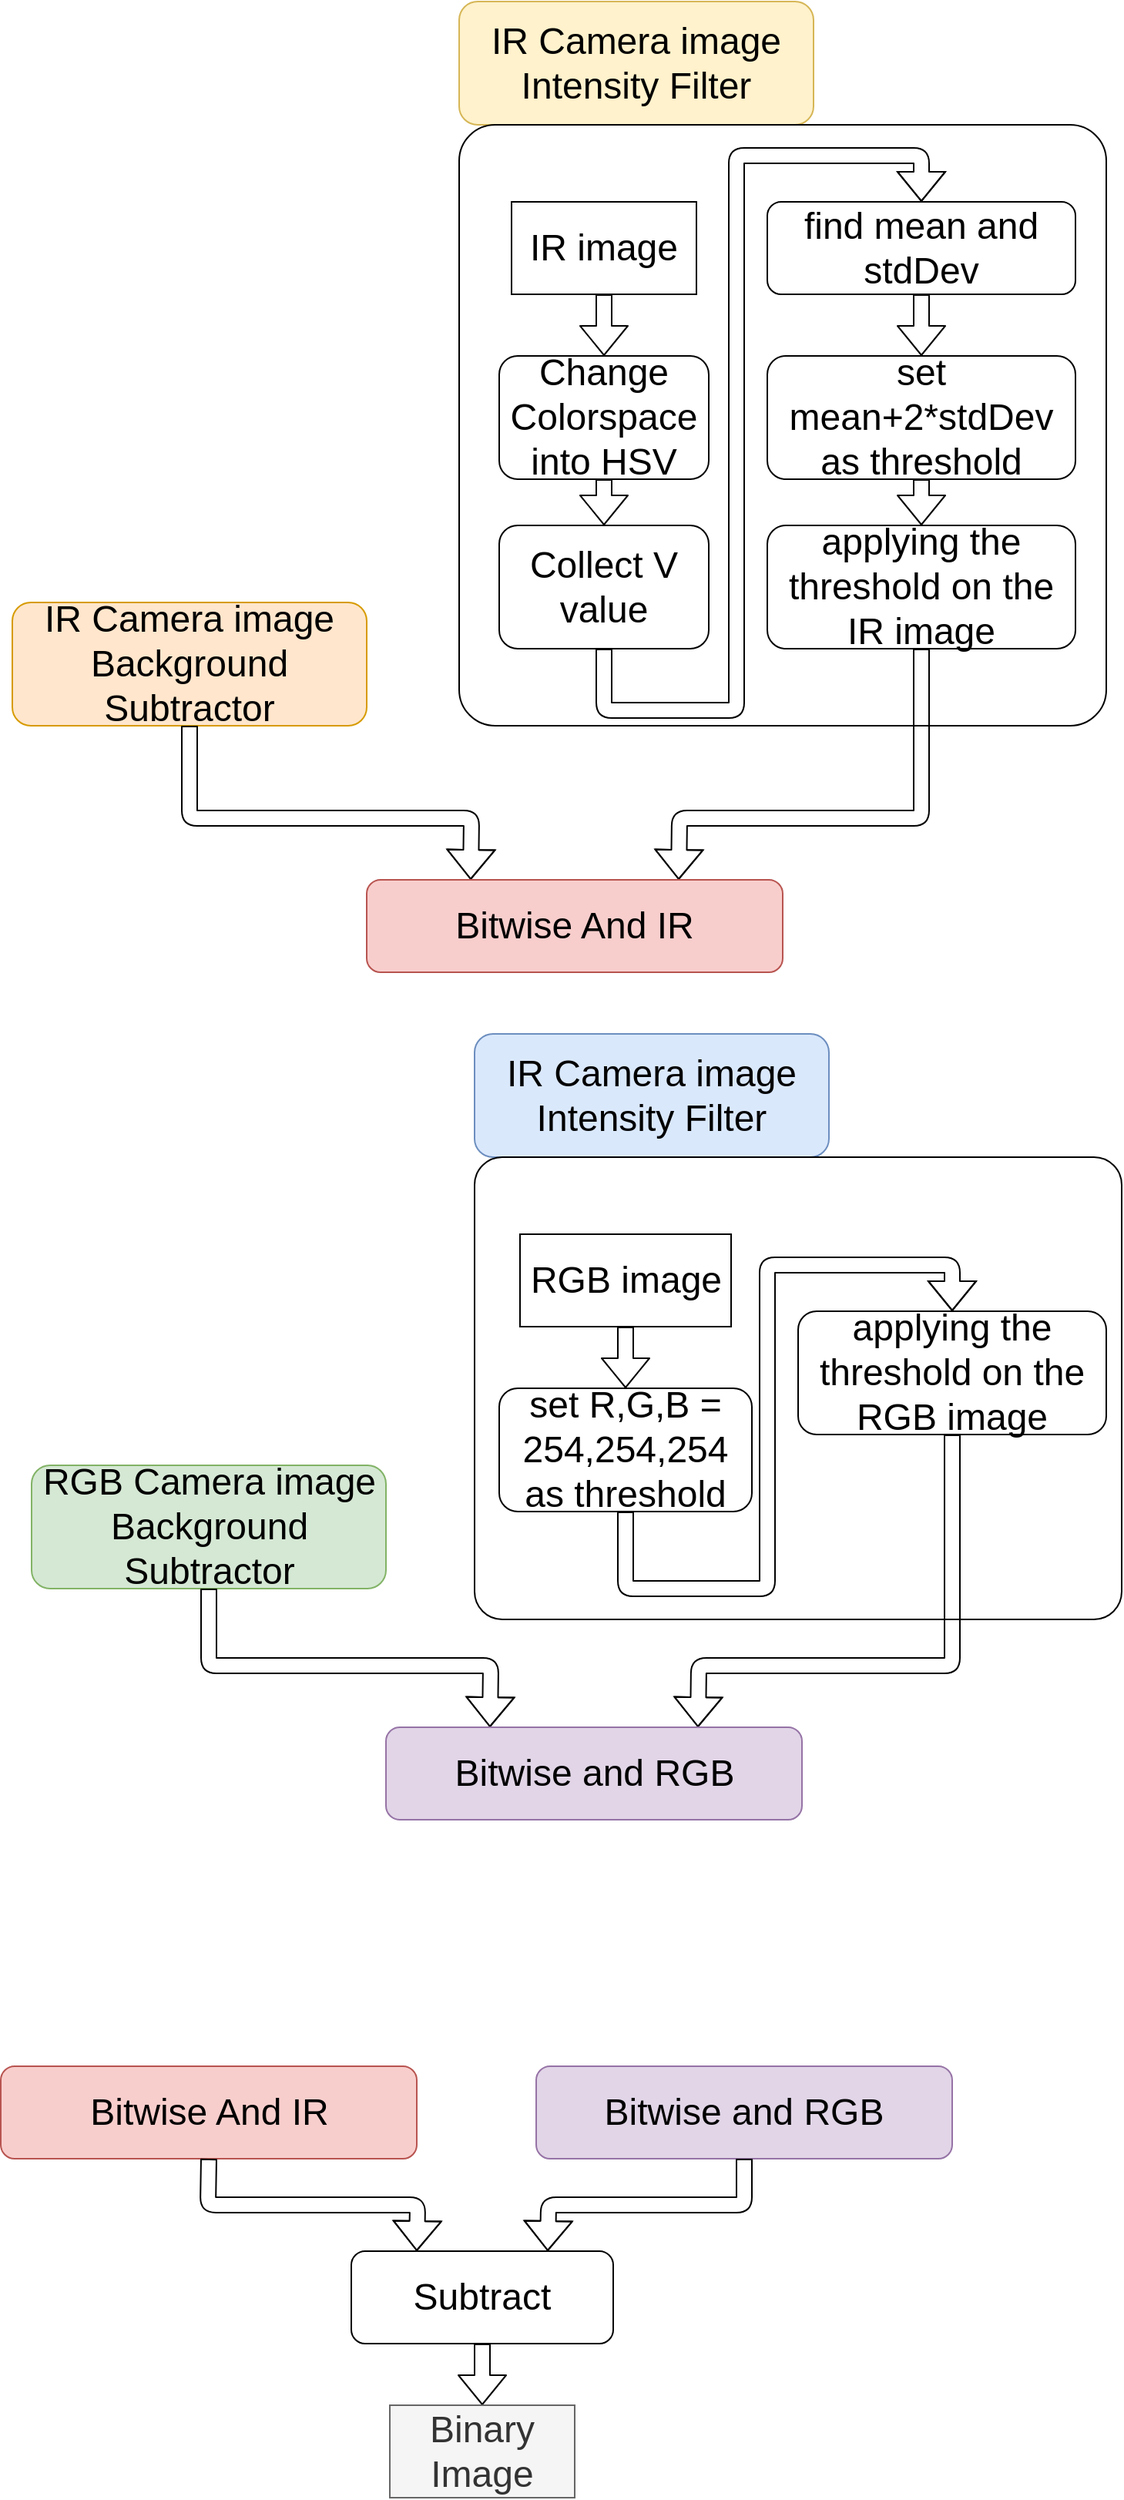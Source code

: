 <mxfile version="13.8.0" type="device"><diagram id="vEx_U4-_0kelfNmFImVj" name="Page-1"><mxGraphModel dx="1038" dy="524" grid="1" gridSize="10" guides="1" tooltips="1" connect="1" arrows="1" fold="1" page="1" pageScale="1" pageWidth="827" pageHeight="1169" math="0" shadow="0"><root><mxCell id="0"/><mxCell id="1" parent="0"/><mxCell id="eALNLaxCbA5Q5hyOubQd-1" value="IR Camera image&lt;br style=&quot;font-size: 24px;&quot;&gt;Background Subtractor" style="rounded=1;whiteSpace=wrap;html=1;fontSize=24;fillColor=#ffe6cc;strokeColor=#d79b00;" parent="1" vertex="1"><mxGeometry x="90" y="590" width="230" height="80" as="geometry"/></mxCell><mxCell id="eALNLaxCbA5Q5hyOubQd-2" value="IR Camera image&lt;br style=&quot;font-size: 24px&quot;&gt;Intensity Filter" style="rounded=1;whiteSpace=wrap;html=1;fontSize=24;fillColor=#fff2cc;strokeColor=#d6b656;" parent="1" vertex="1"><mxGeometry x="380" y="200" width="230" height="80" as="geometry"/></mxCell><mxCell id="eALNLaxCbA5Q5hyOubQd-3" value="" style="rounded=1;whiteSpace=wrap;html=1;fontSize=24;fillColor=none;arcSize=6;" parent="1" vertex="1"><mxGeometry x="380" y="280" width="420" height="390" as="geometry"/></mxCell><mxCell id="eALNLaxCbA5Q5hyOubQd-5" value="IR image" style="rounded=0;whiteSpace=wrap;html=1;fillColor=none;fontSize=24;" parent="1" vertex="1"><mxGeometry x="414" y="330" width="120" height="60" as="geometry"/></mxCell><mxCell id="eALNLaxCbA5Q5hyOubQd-6" value="" style="shape=flexArrow;endArrow=classic;html=1;fontSize=24;exitX=0.5;exitY=1;exitDx=0;exitDy=0;entryX=0.5;entryY=0;entryDx=0;entryDy=0;" parent="1" source="eALNLaxCbA5Q5hyOubQd-5" target="eALNLaxCbA5Q5hyOubQd-7" edge="1"><mxGeometry width="50" height="50" relative="1" as="geometry"><mxPoint x="390" y="440" as="sourcePoint"/><mxPoint x="440" y="390" as="targetPoint"/></mxGeometry></mxCell><mxCell id="eALNLaxCbA5Q5hyOubQd-7" value="Change Colorspace into HSV" style="rounded=1;whiteSpace=wrap;html=1;fillColor=none;fontSize=24;" parent="1" vertex="1"><mxGeometry x="406" y="430" width="136" height="80" as="geometry"/></mxCell><mxCell id="eALNLaxCbA5Q5hyOubQd-8" value="Collect V value" style="rounded=1;whiteSpace=wrap;html=1;fillColor=none;fontSize=24;" parent="1" vertex="1"><mxGeometry x="406" y="540" width="136" height="80" as="geometry"/></mxCell><mxCell id="eALNLaxCbA5Q5hyOubQd-10" value="" style="shape=flexArrow;endArrow=classic;html=1;fontSize=24;exitX=0.5;exitY=1;exitDx=0;exitDy=0;" parent="1" source="eALNLaxCbA5Q5hyOubQd-7" target="eALNLaxCbA5Q5hyOubQd-8" edge="1"><mxGeometry width="50" height="50" relative="1" as="geometry"><mxPoint x="541.31" y="520.0" as="sourcePoint"/><mxPoint x="541.31" y="550.0" as="targetPoint"/></mxGeometry></mxCell><mxCell id="eALNLaxCbA5Q5hyOubQd-11" value="" style="shape=flexArrow;endArrow=classic;html=1;fontSize=24;exitX=0.5;exitY=1;exitDx=0;exitDy=0;entryX=0.5;entryY=0;entryDx=0;entryDy=0;" parent="1" source="eALNLaxCbA5Q5hyOubQd-8" target="eALNLaxCbA5Q5hyOubQd-12" edge="1"><mxGeometry width="50" height="50" relative="1" as="geometry"><mxPoint x="484" y="520" as="sourcePoint"/><mxPoint x="484" y="550" as="targetPoint"/><Array as="points"><mxPoint x="474" y="660"/><mxPoint x="560" y="660"/><mxPoint x="560" y="300"/><mxPoint x="680" y="300"/></Array></mxGeometry></mxCell><mxCell id="eALNLaxCbA5Q5hyOubQd-12" value="find mean and stdDev" style="rounded=1;whiteSpace=wrap;html=1;fillColor=none;fontSize=24;" parent="1" vertex="1"><mxGeometry x="580" y="330" width="200" height="60" as="geometry"/></mxCell><mxCell id="eALNLaxCbA5Q5hyOubQd-13" value="set mean+2*stdDev as threshold" style="rounded=1;whiteSpace=wrap;html=1;fillColor=none;fontSize=24;" parent="1" vertex="1"><mxGeometry x="580" y="430" width="200" height="80" as="geometry"/></mxCell><mxCell id="eALNLaxCbA5Q5hyOubQd-15" value="" style="shape=flexArrow;endArrow=classic;html=1;fontSize=24;entryX=0.5;entryY=0;entryDx=0;entryDy=0;exitX=0.5;exitY=1;exitDx=0;exitDy=0;" parent="1" source="eALNLaxCbA5Q5hyOubQd-12" target="eALNLaxCbA5Q5hyOubQd-13" edge="1"><mxGeometry width="50" height="50" relative="1" as="geometry"><mxPoint x="685" y="391" as="sourcePoint"/><mxPoint x="484" y="440.0" as="targetPoint"/></mxGeometry></mxCell><mxCell id="eALNLaxCbA5Q5hyOubQd-16" value="applying the threshold on the IR image" style="rounded=1;whiteSpace=wrap;html=1;fillColor=none;fontSize=24;" parent="1" vertex="1"><mxGeometry x="580" y="540" width="200" height="80" as="geometry"/></mxCell><mxCell id="eALNLaxCbA5Q5hyOubQd-18" value="" style="shape=flexArrow;endArrow=classic;html=1;fontSize=24;entryX=0.5;entryY=0;entryDx=0;entryDy=0;exitX=0.5;exitY=1;exitDx=0;exitDy=0;" parent="1" source="eALNLaxCbA5Q5hyOubQd-13" target="eALNLaxCbA5Q5hyOubQd-16" edge="1"><mxGeometry width="50" height="50" relative="1" as="geometry"><mxPoint x="690.0" y="400.0" as="sourcePoint"/><mxPoint x="690.0" y="440.0" as="targetPoint"/></mxGeometry></mxCell><mxCell id="eALNLaxCbA5Q5hyOubQd-19" value="" style="shape=flexArrow;endArrow=classic;html=1;fontSize=24;exitX=0.5;exitY=1;exitDx=0;exitDy=0;entryX=0.75;entryY=0;entryDx=0;entryDy=0;" parent="1" source="eALNLaxCbA5Q5hyOubQd-16" target="eALNLaxCbA5Q5hyOubQd-21" edge="1"><mxGeometry width="50" height="50" relative="1" as="geometry"><mxPoint x="690.0" y="520" as="sourcePoint"/><mxPoint x="680" y="720" as="targetPoint"/><Array as="points"><mxPoint x="680" y="730"/><mxPoint x="523" y="730"/></Array></mxGeometry></mxCell><mxCell id="eALNLaxCbA5Q5hyOubQd-20" value="" style="shape=flexArrow;endArrow=classic;html=1;fontSize=24;exitX=0.5;exitY=1;exitDx=0;exitDy=0;entryX=0.25;entryY=0;entryDx=0;entryDy=0;" parent="1" source="eALNLaxCbA5Q5hyOubQd-1" target="eALNLaxCbA5Q5hyOubQd-21" edge="1"><mxGeometry width="50" height="50" relative="1" as="geometry"><mxPoint x="330" y="520" as="sourcePoint"/><mxPoint x="205" y="720" as="targetPoint"/><Array as="points"><mxPoint x="205" y="730"/><mxPoint x="388" y="730"/></Array></mxGeometry></mxCell><mxCell id="eALNLaxCbA5Q5hyOubQd-21" value="Bitwise And IR" style="rounded=1;whiteSpace=wrap;html=1;fillColor=#f8cecc;fontSize=24;strokeColor=#b85450;" parent="1" vertex="1"><mxGeometry x="320" y="770" width="270" height="60" as="geometry"/></mxCell><mxCell id="eALNLaxCbA5Q5hyOubQd-22" value="RGB Camera image&lt;br style=&quot;font-size: 24px&quot;&gt;Background Subtractor" style="rounded=1;whiteSpace=wrap;html=1;fontSize=24;fillColor=#d5e8d4;strokeColor=#82b366;" parent="1" vertex="1"><mxGeometry x="102.5" y="1150" width="230" height="80" as="geometry"/></mxCell><mxCell id="eALNLaxCbA5Q5hyOubQd-23" value="IR Camera image&lt;br style=&quot;font-size: 24px&quot;&gt;Intensity Filter" style="rounded=1;whiteSpace=wrap;html=1;fontSize=24;fillColor=#dae8fc;strokeColor=#6c8ebf;" parent="1" vertex="1"><mxGeometry x="390" y="870" width="230" height="80" as="geometry"/></mxCell><mxCell id="eALNLaxCbA5Q5hyOubQd-24" value="" style="rounded=1;whiteSpace=wrap;html=1;fontSize=24;fillColor=none;arcSize=6;" parent="1" vertex="1"><mxGeometry x="390" y="950" width="420" height="300" as="geometry"/></mxCell><mxCell id="eALNLaxCbA5Q5hyOubQd-26" value="RGB image" style="rounded=0;whiteSpace=wrap;html=1;fillColor=none;fontSize=24;" parent="1" vertex="1"><mxGeometry x="419.5" y="1000" width="137" height="60" as="geometry"/></mxCell><mxCell id="eALNLaxCbA5Q5hyOubQd-27" value="set R,G,B = 254,254,254 as threshold" style="rounded=1;whiteSpace=wrap;html=1;fillColor=none;fontSize=24;" parent="1" vertex="1"><mxGeometry x="406" y="1100" width="164" height="80" as="geometry"/></mxCell><mxCell id="eALNLaxCbA5Q5hyOubQd-28" value="" style="shape=flexArrow;endArrow=classic;html=1;fontSize=24;exitX=0.5;exitY=1;exitDx=0;exitDy=0;entryX=0.5;entryY=0;entryDx=0;entryDy=0;" parent="1" source="eALNLaxCbA5Q5hyOubQd-26" target="eALNLaxCbA5Q5hyOubQd-27" edge="1"><mxGeometry width="50" height="50" relative="1" as="geometry"><mxPoint x="186.5" y="1040" as="sourcePoint"/><mxPoint x="236.5" y="990" as="targetPoint"/></mxGeometry></mxCell><mxCell id="eALNLaxCbA5Q5hyOubQd-31" value="applying the threshold on the RGB image" style="rounded=1;whiteSpace=wrap;html=1;fillColor=none;fontSize=24;" parent="1" vertex="1"><mxGeometry x="600" y="1050" width="200" height="80" as="geometry"/></mxCell><mxCell id="eALNLaxCbA5Q5hyOubQd-34" value="" style="shape=flexArrow;endArrow=classic;html=1;fontSize=24;exitX=0.5;exitY=1;exitDx=0;exitDy=0;entryX=0.5;entryY=0;entryDx=0;entryDy=0;" parent="1" source="eALNLaxCbA5Q5hyOubQd-27" target="eALNLaxCbA5Q5hyOubQd-31" edge="1"><mxGeometry width="50" height="50" relative="1" as="geometry"><mxPoint x="580" y="1050" as="sourcePoint"/><mxPoint x="630" y="1000" as="targetPoint"/><Array as="points"><mxPoint x="488" y="1230"/><mxPoint x="580" y="1230"/><mxPoint x="580" y="1020"/><mxPoint x="700" y="1020"/></Array></mxGeometry></mxCell><mxCell id="eALNLaxCbA5Q5hyOubQd-35" value="" style="shape=flexArrow;endArrow=classic;html=1;fontSize=24;exitX=0.5;exitY=1;exitDx=0;exitDy=0;entryX=0.75;entryY=0;entryDx=0;entryDy=0;" parent="1" source="eALNLaxCbA5Q5hyOubQd-31" target="eALNLaxCbA5Q5hyOubQd-37" edge="1"><mxGeometry width="50" height="50" relative="1" as="geometry"><mxPoint x="692.5" y="1170" as="sourcePoint"/><mxPoint x="692.5" y="1270" as="targetPoint"/><Array as="points"><mxPoint x="700" y="1280"/><mxPoint x="535.5" y="1280"/></Array></mxGeometry></mxCell><mxCell id="eALNLaxCbA5Q5hyOubQd-36" value="" style="shape=flexArrow;endArrow=classic;html=1;fontSize=24;exitX=0.5;exitY=1;exitDx=0;exitDy=0;entryX=0.25;entryY=0;entryDx=0;entryDy=0;" parent="1" source="eALNLaxCbA5Q5hyOubQd-22" target="eALNLaxCbA5Q5hyOubQd-37" edge="1"><mxGeometry width="50" height="50" relative="1" as="geometry"><mxPoint x="217.5" y="1220" as="sourcePoint"/><mxPoint x="217.5" y="1270" as="targetPoint"/><Array as="points"><mxPoint x="217.5" y="1280"/><mxPoint x="400.5" y="1280"/></Array></mxGeometry></mxCell><mxCell id="eALNLaxCbA5Q5hyOubQd-37" value="Bitwise and RGB" style="rounded=1;whiteSpace=wrap;html=1;fillColor=#e1d5e7;fontSize=24;strokeColor=#9673a6;" parent="1" vertex="1"><mxGeometry x="332.5" y="1320" width="270" height="60" as="geometry"/></mxCell><mxCell id="eALNLaxCbA5Q5hyOubQd-38" value="Bitwise And IR" style="rounded=1;whiteSpace=wrap;html=1;fillColor=#f8cecc;fontSize=24;strokeColor=#b85450;" parent="1" vertex="1"><mxGeometry x="82.5" y="1540" width="270" height="60" as="geometry"/></mxCell><mxCell id="eALNLaxCbA5Q5hyOubQd-39" value="Bitwise and RGB" style="rounded=1;whiteSpace=wrap;html=1;fillColor=#e1d5e7;fontSize=24;strokeColor=#9673a6;" parent="1" vertex="1"><mxGeometry x="430" y="1540" width="270" height="60" as="geometry"/></mxCell><mxCell id="eALNLaxCbA5Q5hyOubQd-40" value="Subtract" style="rounded=1;whiteSpace=wrap;html=1;fillColor=none;fontSize=24;" parent="1" vertex="1"><mxGeometry x="310" y="1660" width="170" height="60" as="geometry"/></mxCell><mxCell id="eALNLaxCbA5Q5hyOubQd-41" value="" style="shape=flexArrow;endArrow=classic;html=1;fontSize=24;exitX=0.5;exitY=1;exitDx=0;exitDy=0;entryX=0.25;entryY=0;entryDx=0;entryDy=0;" parent="1" source="eALNLaxCbA5Q5hyOubQd-38" target="eALNLaxCbA5Q5hyOubQd-40" edge="1"><mxGeometry width="50" height="50" relative="1" as="geometry"><mxPoint x="420" y="1230" as="sourcePoint"/><mxPoint x="470" y="1180" as="targetPoint"/><Array as="points"><mxPoint x="217" y="1630"/><mxPoint x="353" y="1630"/></Array></mxGeometry></mxCell><mxCell id="eALNLaxCbA5Q5hyOubQd-42" value="" style="shape=flexArrow;endArrow=classic;html=1;fontSize=24;exitX=0.5;exitY=1;exitDx=0;exitDy=0;entryX=0.75;entryY=0;entryDx=0;entryDy=0;" parent="1" source="eALNLaxCbA5Q5hyOubQd-39" target="eALNLaxCbA5Q5hyOubQd-40" edge="1"><mxGeometry width="50" height="50" relative="1" as="geometry"><mxPoint x="430" y="1490" as="sourcePoint"/><mxPoint x="480" y="1440" as="targetPoint"/><Array as="points"><mxPoint x="565" y="1630"/><mxPoint x="438" y="1630"/></Array></mxGeometry></mxCell><mxCell id="eALNLaxCbA5Q5hyOubQd-43" value="" style="shape=flexArrow;endArrow=classic;html=1;fontSize=24;exitX=0.5;exitY=1;exitDx=0;exitDy=0;" parent="1" source="eALNLaxCbA5Q5hyOubQd-40" edge="1"><mxGeometry width="50" height="50" relative="1" as="geometry"><mxPoint x="430" y="1780" as="sourcePoint"/><mxPoint x="395" y="1760" as="targetPoint"/></mxGeometry></mxCell><mxCell id="eALNLaxCbA5Q5hyOubQd-44" value="Binary Image" style="rounded=0;whiteSpace=wrap;html=1;fillColor=#f5f5f5;fontSize=24;strokeColor=#666666;fontColor=#333333;" parent="1" vertex="1"><mxGeometry x="335" y="1760" width="120" height="60" as="geometry"/></mxCell></root></mxGraphModel></diagram></mxfile>
